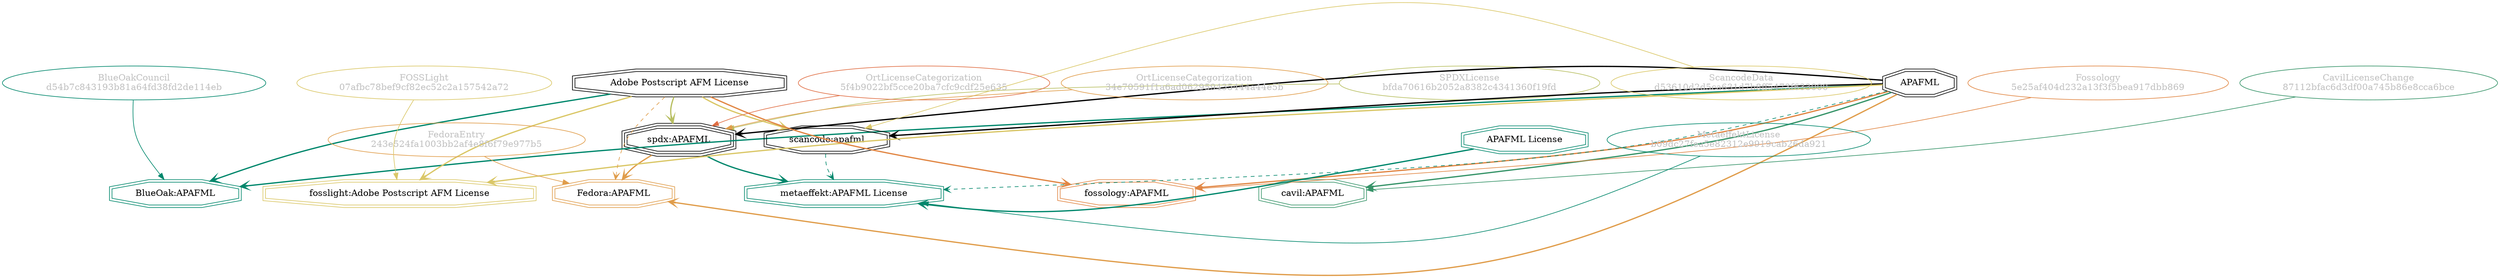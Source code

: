 strict digraph {
    node [shape=box];
    graph [splines=curved];
    157 [label="SPDXLicense\nbfda70616b2052a8382c4341360f19fd"
        ,fontcolor=gray
        ,color="#b8bf62"
        ,fillcolor="beige;1"
        ,shape=ellipse];
    158 [label="spdx:APAFML"
        ,shape=tripleoctagon];
    159 [label=APAFML
        ,shape=doubleoctagon];
    160 [label="Adobe Postscript AFM License"
        ,shape=doubleoctagon];
    5827 [label="FedoraEntry\n243e524fa1003bb2af4e8f6f79e977b5"
         ,fontcolor=gray
         ,color="#e09d4b"
         ,fillcolor="beige;1"
         ,shape=ellipse];
    5828 [label="Fedora:APAFML"
         ,color="#e09d4b"
         ,shape=doubleoctagon];
    8644 [label="BlueOakCouncil\nd54b7c843193b81a64fd38fd2de114eb"
         ,fontcolor=gray
         ,color="#00876c"
         ,fillcolor="beige;1"
         ,shape=ellipse];
    8645 [label="BlueOak:APAFML"
         ,color="#00876c"
         ,shape=doubleoctagon];
    11789 [label="ScancodeData\nd53610d2d5ca631d7b8ff5473f633000"
          ,fontcolor=gray
          ,color="#dac767"
          ,fillcolor="beige;1"
          ,shape=ellipse];
    11790 [label="scancode:apafml"
          ,shape=doubleoctagon];
    27451 [label="Fossology\n5e25af404d232a13f3f5bea917dbb869"
          ,fontcolor=gray
          ,color="#e18745"
          ,fillcolor="beige;1"
          ,shape=ellipse];
    27452 [label="fossology:APAFML"
          ,color="#e18745"
          ,shape=doubleoctagon];
    28481 [label="OrtLicenseCategorization\n5f4b9022bf5cce20ba7cfc9cdf25e635"
          ,fontcolor=gray
          ,color="#e06f45"
          ,fillcolor="beige;1"
          ,shape=ellipse];
    35345 [label="OrtLicenseCategorization\n34e70591f1a6ad062959435444a44e5b"
          ,fontcolor=gray
          ,color="#e09d4b"
          ,fillcolor="beige;1"
          ,shape=ellipse];
    36376 [label="CavilLicenseChange\n87112bfac6d3df00a745b86e8cca6bce"
          ,fontcolor=gray
          ,color="#379469"
          ,fillcolor="beige;1"
          ,shape=ellipse];
    36377 [label="cavil:APAFML"
          ,color="#379469"
          ,shape=doubleoctagon];
    38681 [label="MetaeffektLicense\nb09dc27fea5e82312e9919cab26da921"
          ,fontcolor=gray
          ,color="#00876c"
          ,fillcolor="beige;1"
          ,shape=ellipse];
    38682 [label="metaeffekt:APAFML License"
          ,color="#00876c"
          ,shape=doubleoctagon];
    38683 [label="APAFML License"
          ,color="#00876c"
          ,shape=doubleoctagon];
    50926 [label="FOSSLight\n07afbc78bef9cf82ec52c2a157542a72"
          ,fontcolor=gray
          ,color="#dac767"
          ,fillcolor="beige;1"
          ,shape=ellipse];
    50927 [label="fosslight:Adobe Postscript AFM License"
          ,color="#dac767"
          ,shape=doubleoctagon];
    157 -> 158 [weight=0.5
               ,color="#b8bf62"];
    158 -> 5828 [style=bold
                ,arrowhead=vee
                ,weight=0.7
                ,color="#e09d4b"];
    158 -> 38682 [style=bold
                 ,arrowhead=vee
                 ,weight=0.7
                 ,color="#00876c"];
    159 -> 158 [style=bold
               ,arrowhead=vee
               ,weight=0.7];
    159 -> 5828 [style=bold
                ,arrowhead=vee
                ,weight=0.7
                ,color="#e09d4b"];
    159 -> 5828 [style=bold
                ,arrowhead=vee
                ,weight=0.7
                ,color="#e09d4b"];
    159 -> 8645 [style=bold
                ,arrowhead=vee
                ,weight=0.7
                ,color="#00876c"];
    159 -> 11790 [style=bold
                 ,arrowhead=vee
                 ,weight=0.7];
    159 -> 27452 [style=bold
                 ,arrowhead=vee
                 ,weight=0.7
                 ,color="#e18745"];
    159 -> 36377 [style=bold
                 ,arrowhead=vee
                 ,weight=0.7
                 ,color="#379469"];
    159 -> 36377 [style=bold
                 ,arrowhead=vee
                 ,weight=0.7
                 ,color="#379469"];
    159 -> 38682 [style=dashed
                 ,arrowhead=vee
                 ,weight=0.5
                 ,color="#00876c"];
    159 -> 50927 [style=bold
                 ,arrowhead=vee
                 ,weight=0.7
                 ,color="#dac767"];
    160 -> 158 [style=bold
               ,arrowhead=vee
               ,weight=0.7
               ,color="#b8bf62"];
    160 -> 5828 [style=dashed
                ,arrowhead=vee
                ,weight=0.5
                ,color="#e09d4b"];
    160 -> 8645 [style=bold
                ,arrowhead=vee
                ,weight=0.7
                ,color="#00876c"];
    160 -> 11790 [style=bold
                 ,arrowhead=vee
                 ,weight=0.7
                 ,color="#dac767"];
    160 -> 27452 [style=bold
                 ,arrowhead=vee
                 ,weight=0.7
                 ,color="#e18745"];
    160 -> 50927 [style=bold
                 ,arrowhead=vee
                 ,weight=0.7
                 ,color="#dac767"];
    5827 -> 5828 [weight=0.5
                 ,color="#e09d4b"];
    8644 -> 8645 [weight=0.5
                 ,color="#00876c"];
    11789 -> 11790 [weight=0.5
                   ,color="#dac767"];
    11790 -> 38682 [style=dashed
                   ,arrowhead=vee
                   ,weight=0.5
                   ,color="#00876c"];
    27451 -> 27452 [weight=0.5
                   ,color="#e18745"];
    28481 -> 158 [weight=0.5
                 ,color="#e06f45"];
    35345 -> 158 [weight=0.5
                 ,color="#e09d4b"];
    36376 -> 36377 [weight=0.5
                   ,color="#379469"];
    38681 -> 38682 [weight=0.5
                   ,color="#00876c"];
    38683 -> 38682 [style=bold
                   ,arrowhead=vee
                   ,weight=0.7
                   ,color="#00876c"];
    50926 -> 50927 [weight=0.5
                   ,color="#dac767"];
}
